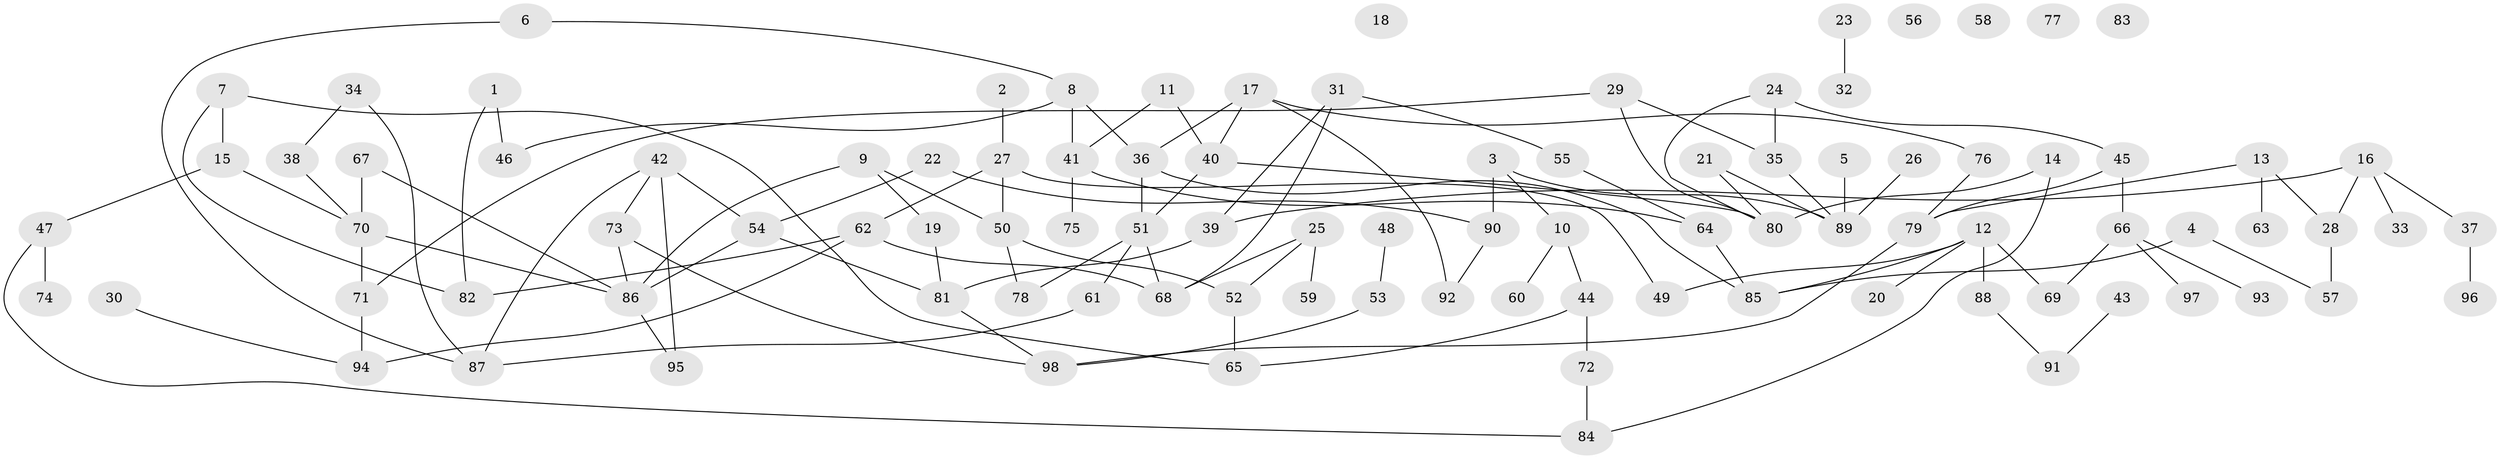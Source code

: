 // coarse degree distribution, {4: 0.20588235294117646, 9: 0.029411764705882353, 3: 0.3235294117647059, 7: 0.029411764705882353, 1: 0.14705882352941177, 2: 0.11764705882352941, 5: 0.058823529411764705, 6: 0.08823529411764706}
// Generated by graph-tools (version 1.1) at 2025/35/03/04/25 23:35:47]
// undirected, 98 vertices, 124 edges
graph export_dot {
  node [color=gray90,style=filled];
  1;
  2;
  3;
  4;
  5;
  6;
  7;
  8;
  9;
  10;
  11;
  12;
  13;
  14;
  15;
  16;
  17;
  18;
  19;
  20;
  21;
  22;
  23;
  24;
  25;
  26;
  27;
  28;
  29;
  30;
  31;
  32;
  33;
  34;
  35;
  36;
  37;
  38;
  39;
  40;
  41;
  42;
  43;
  44;
  45;
  46;
  47;
  48;
  49;
  50;
  51;
  52;
  53;
  54;
  55;
  56;
  57;
  58;
  59;
  60;
  61;
  62;
  63;
  64;
  65;
  66;
  67;
  68;
  69;
  70;
  71;
  72;
  73;
  74;
  75;
  76;
  77;
  78;
  79;
  80;
  81;
  82;
  83;
  84;
  85;
  86;
  87;
  88;
  89;
  90;
  91;
  92;
  93;
  94;
  95;
  96;
  97;
  98;
  1 -- 46;
  1 -- 82;
  2 -- 27;
  3 -- 10;
  3 -- 89;
  3 -- 90;
  4 -- 57;
  4 -- 85;
  5 -- 89;
  6 -- 8;
  6 -- 87;
  7 -- 15;
  7 -- 65;
  7 -- 82;
  8 -- 36;
  8 -- 41;
  8 -- 46;
  9 -- 19;
  9 -- 50;
  9 -- 86;
  10 -- 44;
  10 -- 60;
  11 -- 40;
  11 -- 41;
  12 -- 20;
  12 -- 49;
  12 -- 69;
  12 -- 85;
  12 -- 88;
  13 -- 28;
  13 -- 63;
  13 -- 79;
  14 -- 80;
  14 -- 84;
  15 -- 47;
  15 -- 70;
  16 -- 28;
  16 -- 33;
  16 -- 37;
  16 -- 39;
  17 -- 36;
  17 -- 40;
  17 -- 76;
  17 -- 92;
  19 -- 81;
  21 -- 80;
  21 -- 89;
  22 -- 54;
  22 -- 90;
  23 -- 32;
  24 -- 35;
  24 -- 45;
  24 -- 80;
  25 -- 52;
  25 -- 59;
  25 -- 68;
  26 -- 89;
  27 -- 49;
  27 -- 50;
  27 -- 62;
  28 -- 57;
  29 -- 35;
  29 -- 71;
  29 -- 80;
  30 -- 94;
  31 -- 39;
  31 -- 55;
  31 -- 68;
  34 -- 38;
  34 -- 87;
  35 -- 89;
  36 -- 51;
  36 -- 85;
  37 -- 96;
  38 -- 70;
  39 -- 81;
  40 -- 51;
  40 -- 80;
  41 -- 64;
  41 -- 75;
  42 -- 54;
  42 -- 73;
  42 -- 87;
  42 -- 95;
  43 -- 91;
  44 -- 65;
  44 -- 72;
  45 -- 66;
  45 -- 79;
  47 -- 74;
  47 -- 84;
  48 -- 53;
  50 -- 52;
  50 -- 78;
  51 -- 61;
  51 -- 68;
  51 -- 78;
  52 -- 65;
  53 -- 98;
  54 -- 81;
  54 -- 86;
  55 -- 64;
  61 -- 87;
  62 -- 68;
  62 -- 82;
  62 -- 94;
  64 -- 85;
  66 -- 69;
  66 -- 93;
  66 -- 97;
  67 -- 70;
  67 -- 86;
  70 -- 71;
  70 -- 86;
  71 -- 94;
  72 -- 84;
  73 -- 86;
  73 -- 98;
  76 -- 79;
  79 -- 98;
  81 -- 98;
  86 -- 95;
  88 -- 91;
  90 -- 92;
}
